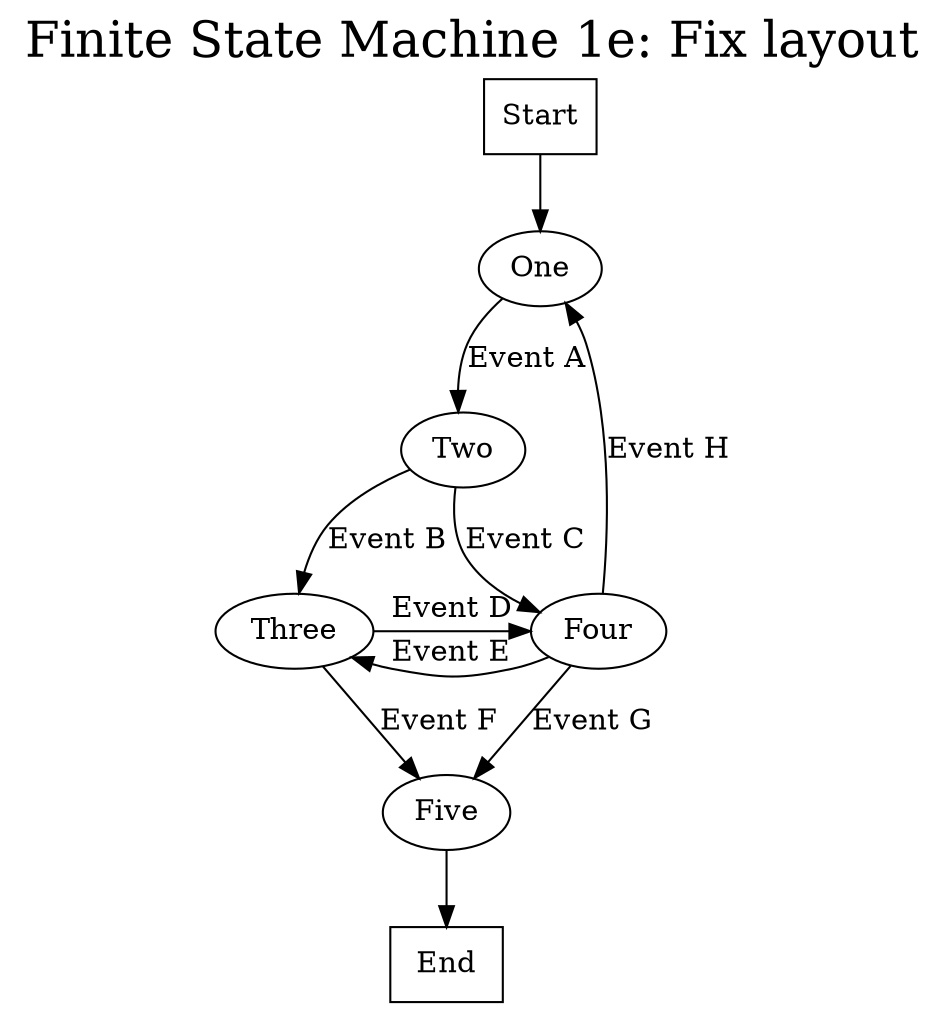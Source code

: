 digraph FSM1e {
    // Title
    label="Finite State Machine 1e: Fix layout"
    labelloc=t
    fontsize=24

    // Encourage top-to-bottom layout.
    Start; One; Two; 
    {rank=same; Three; Four;}   // Same rank, i.e. same Y-value
    Five; End;
    
    Start -> One
    One -> Two [label="Event A"]
    
    Two -> Three [label="Event B"]
    Two -> Four [label="Event C"]

    // Nodes Three & Four point to each other.
    Three -> Four [label="Event D"]
    Four -> Three [label="Event E"]

    Three -> Five [label="Event F"]
    Four -> Five [label="Event G"]

    // Point back to a previous node.
    // This edge ruins the nice layout... unless we encourage
    // top-to-bottom layout (see above).
    Four -> One [label="Event H"]

    Five -> End

    Start [shape=box]
    End [shape=box]

}

